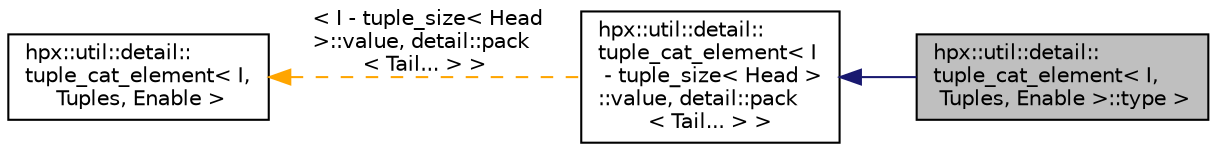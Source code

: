 digraph "hpx::util::detail::tuple_cat_element&lt; I, Tuples, Enable &gt;::type &gt;"
{
  edge [fontname="Helvetica",fontsize="10",labelfontname="Helvetica",labelfontsize="10"];
  node [fontname="Helvetica",fontsize="10",shape=record];
  rankdir="LR";
  Node3 [label="hpx::util::detail::\ltuple_cat_element\< I,\l Tuples, Enable \>::type \>",height=0.2,width=0.4,color="black", fillcolor="grey75", style="filled", fontcolor="black"];
  Node4 -> Node3 [dir="back",color="midnightblue",fontsize="10",style="solid",fontname="Helvetica"];
  Node4 [label="hpx::util::detail::\ltuple_cat_element\< I\l - tuple_size\< Head \>\l::value, detail::pack\l\< Tail... \> \>",height=0.2,width=0.4,color="black", fillcolor="white", style="filled",URL="$de/d04/structhpx_1_1util_1_1detail_1_1tuple__cat__element.html"];
  Node5 -> Node4 [dir="back",color="orange",fontsize="10",style="dashed",label=" \< I - tuple_size\< Head\l \>::value, detail::pack\l\< Tail... \> \>" ,fontname="Helvetica"];
  Node5 [label="hpx::util::detail::\ltuple_cat_element\< I,\l Tuples, Enable \>",height=0.2,width=0.4,color="black", fillcolor="white", style="filled",URL="$de/d04/structhpx_1_1util_1_1detail_1_1tuple__cat__element.html"];
}
